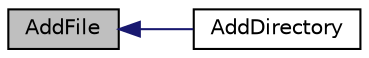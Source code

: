digraph "AddFile"
{
  edge [fontname="Helvetica",fontsize="10",labelfontname="Helvetica",labelfontsize="10"];
  node [fontname="Helvetica",fontsize="10",shape=record];
  rankdir="LR";
  Node1 [label="AddFile",height=0.2,width=0.4,color="black", fillcolor="grey75", style="filled", fontcolor="black"];
  Node1 -> Node2 [dir="back",color="midnightblue",fontsize="10",style="solid",fontname="Helvetica"];
  Node2 [label="AddDirectory",height=0.2,width=0.4,color="black", fillcolor="white", style="filled",URL="$class_microchip_1_1_m_p_f_s2_builder.html#afed308f440de4af9b943d9e0bb4e4ced",tooltip="Recursively adds a directory to the MPFS image. All non-hidden files will be included. "];
}
